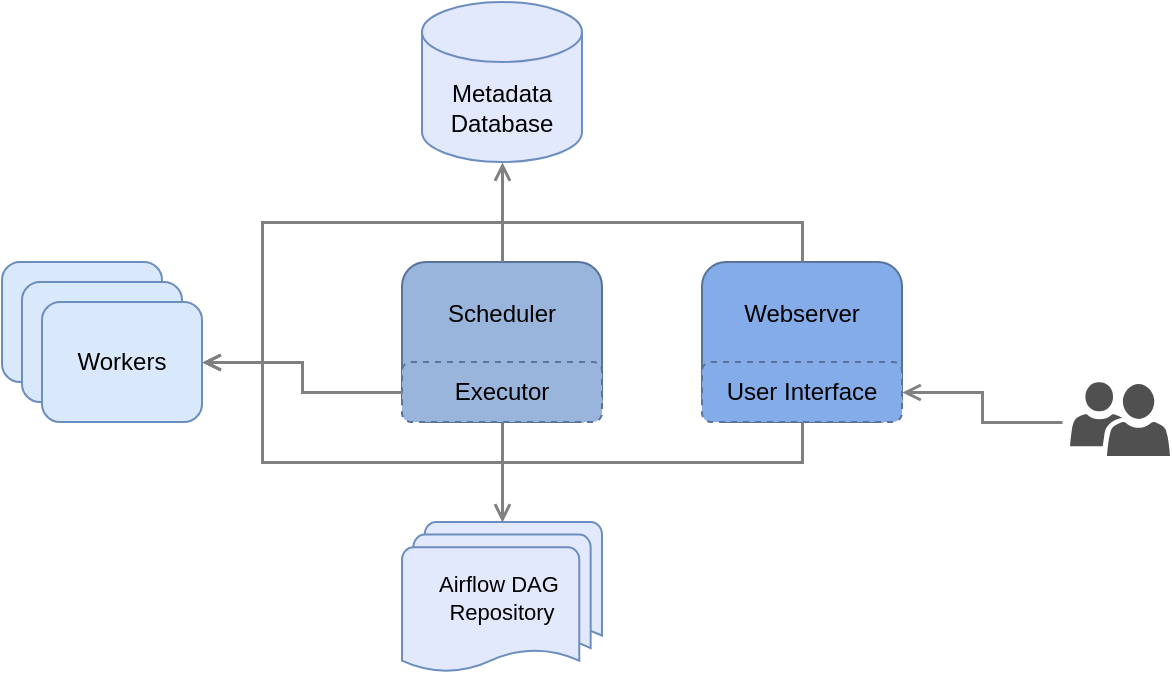 <mxfile version="20.8.16" type="device"><diagram name="Seite-1" id="etC2ij1LnTKjosMqtqcl"><mxGraphModel dx="676" dy="499" grid="1" gridSize="10" guides="1" tooltips="1" connect="1" arrows="1" fold="1" page="1" pageScale="1" pageWidth="827" pageHeight="1169" math="0" shadow="0"><root><mxCell id="0"/><mxCell id="1" parent="0"/><mxCell id="8Vieekj4oiKSKP4b_cnB-4" value="Scheduler&lt;br&gt;&lt;br&gt;&lt;br&gt;" style="rounded=1;whiteSpace=wrap;html=1;fillColor=#9ab5db;strokeColor=#58749C;gradientColor=none;" parent="1" vertex="1"><mxGeometry x="320" y="160" width="100" height="80" as="geometry"/></mxCell><mxCell id="8Vieekj4oiKSKP4b_cnB-5" value="Workers" style="rounded=1;whiteSpace=wrap;html=1;fillColor=#DAE8FC;strokeColor=#6c8ebf;" parent="1" vertex="1"><mxGeometry x="120" y="160" width="80" height="60" as="geometry"/></mxCell><mxCell id="awxdDmE_7FYonekSYGgq-1" value="Metadata&lt;br&gt;Database" style="shape=cylinder3;whiteSpace=wrap;html=1;boundedLbl=1;backgroundOutline=1;size=15;fillColor=#e3e9fc;strokeColor=#6c8ebf;" vertex="1" parent="1"><mxGeometry x="330" y="30" width="80" height="80" as="geometry"/></mxCell><mxCell id="awxdDmE_7FYonekSYGgq-4" value="Workers" style="rounded=1;whiteSpace=wrap;html=1;fillColor=#DAE8FC;strokeColor=#6c8ebf;" vertex="1" parent="1"><mxGeometry x="130" y="170" width="80" height="60" as="geometry"/></mxCell><mxCell id="awxdDmE_7FYonekSYGgq-5" value="Workers" style="rounded=1;whiteSpace=wrap;html=1;fillColor=#DAE8FC;strokeColor=#6c8ebf;" vertex="1" parent="1"><mxGeometry x="140" y="180" width="80" height="60" as="geometry"/></mxCell><mxCell id="awxdDmE_7FYonekSYGgq-6" value="Executor" style="rounded=1;whiteSpace=wrap;html=1;fillColor=#9ab5db;strokeColor=#58749C;gradientColor=none;dashed=1;" vertex="1" parent="1"><mxGeometry x="320" y="210" width="100" height="30" as="geometry"/></mxCell><UserObject label="Airflow DAG&amp;nbsp;&lt;br&gt;Repository" lucidchartObjectId="-t-istwsYrIl" id="awxdDmE_7FYonekSYGgq-10"><mxCell style="html=1;whiteSpace=wrap;shape=mxgraph.flowchart.multi-document;fontSize=11;spacing=3;strokeOpacity=100;rounded=1;absoluteArcSize=1;arcSize=6;fillColor=#e3e9fc;strokeColor=#6c8ebf;" vertex="1" zOrder="118" parent="1"><mxGeometry x="320" y="290" width="100" height="76" as="geometry"/></mxCell></UserObject><mxCell id="awxdDmE_7FYonekSYGgq-16" style="edgeStyle=orthogonalEdgeStyle;rounded=0;orthogonalLoop=1;jettySize=auto;html=1;startArrow=none;startFill=0;endArrow=open;endFill=0;strokeColor=#808080;strokeWidth=1.5;entryX=1;entryY=0.5;entryDx=0;entryDy=0;exitX=0;exitY=0.5;exitDx=0;exitDy=0;" edge="1" parent="1" source="awxdDmE_7FYonekSYGgq-6" target="awxdDmE_7FYonekSYGgq-5"><mxGeometry relative="1" as="geometry"><Array as="points"><mxPoint x="270" y="225"/><mxPoint x="270" y="210"/></Array><mxPoint x="240" y="260" as="sourcePoint"/><mxPoint x="575" y="40" as="targetPoint"/></mxGeometry></mxCell><mxCell id="awxdDmE_7FYonekSYGgq-18" style="edgeStyle=orthogonalEdgeStyle;rounded=0;orthogonalLoop=1;jettySize=auto;html=1;startArrow=none;startFill=0;endArrow=open;endFill=0;strokeColor=#808080;strokeWidth=1.5;entryX=0.5;entryY=0;entryDx=0;entryDy=0;exitX=0.5;exitY=1;exitDx=0;exitDy=0;entryPerimeter=0;" edge="1" parent="1" source="awxdDmE_7FYonekSYGgq-6" target="awxdDmE_7FYonekSYGgq-10"><mxGeometry relative="1" as="geometry"><Array as="points"><mxPoint x="370" y="250"/><mxPoint x="370" y="250"/></Array><mxPoint x="330" y="235" as="sourcePoint"/><mxPoint x="230" y="220" as="targetPoint"/></mxGeometry></mxCell><mxCell id="awxdDmE_7FYonekSYGgq-19" style="edgeStyle=orthogonalEdgeStyle;rounded=0;orthogonalLoop=1;jettySize=auto;html=1;startArrow=none;startFill=0;endArrow=open;endFill=0;strokeColor=#808080;strokeWidth=1.5;entryX=0.5;entryY=1;entryDx=0;entryDy=0;exitX=0.5;exitY=0;exitDx=0;exitDy=0;entryPerimeter=0;" edge="1" parent="1" source="8Vieekj4oiKSKP4b_cnB-4" target="awxdDmE_7FYonekSYGgq-1"><mxGeometry relative="1" as="geometry"><Array as="points"><mxPoint x="370" y="140"/><mxPoint x="370" y="140"/></Array><mxPoint x="380" y="250" as="sourcePoint"/><mxPoint x="380" y="330" as="targetPoint"/></mxGeometry></mxCell><mxCell id="8Vieekj4oiKSKP4b_cnB-6" value="Webserver&lt;br&gt;&lt;br&gt;&lt;br&gt;" style="rounded=1;whiteSpace=wrap;html=1;fillColor=#83ACE8;strokeColor=#59739c;" parent="1" vertex="1"><mxGeometry x="470" y="160" width="100" height="80" as="geometry"/></mxCell><mxCell id="awxdDmE_7FYonekSYGgq-21" value="User Interface" style="rounded=1;whiteSpace=wrap;html=1;fillColor=#83ACE8;strokeColor=#59739c;dashed=1;" vertex="1" parent="1"><mxGeometry x="470" y="210" width="100" height="30" as="geometry"/></mxCell><mxCell id="awxdDmE_7FYonekSYGgq-23" style="edgeStyle=orthogonalEdgeStyle;rounded=0;orthogonalLoop=1;jettySize=auto;html=1;startArrow=none;startFill=0;endArrow=open;endFill=0;strokeColor=#808080;strokeWidth=1.5;exitX=0.5;exitY=0;exitDx=0;exitDy=0;entryX=1;entryY=0.5;entryDx=0;entryDy=0;" edge="1" parent="1" source="8Vieekj4oiKSKP4b_cnB-6" target="awxdDmE_7FYonekSYGgq-5"><mxGeometry relative="1" as="geometry"><Array as="points"><mxPoint x="520" y="140"/><mxPoint x="250" y="140"/><mxPoint x="250" y="210"/></Array><mxPoint x="380" y="170" as="sourcePoint"/><mxPoint x="250" y="140" as="targetPoint"/></mxGeometry></mxCell><mxCell id="awxdDmE_7FYonekSYGgq-24" style="edgeStyle=orthogonalEdgeStyle;rounded=0;orthogonalLoop=1;jettySize=auto;html=1;startArrow=none;startFill=0;endArrow=open;endFill=0;strokeColor=#808080;strokeWidth=1.5;" edge="1" parent="1"><mxGeometry relative="1" as="geometry"><Array as="points"><mxPoint x="520" y="240"/><mxPoint x="520" y="260"/><mxPoint x="250" y="260"/><mxPoint x="250" y="210"/></Array><mxPoint x="520" y="240" as="sourcePoint"/><mxPoint x="220" y="210" as="targetPoint"/></mxGeometry></mxCell><mxCell id="awxdDmE_7FYonekSYGgq-25" value="" style="sketch=0;pointerEvents=1;shadow=0;dashed=0;html=1;strokeColor=none;labelPosition=center;verticalLabelPosition=bottom;verticalAlign=top;align=center;fillColor=#505050;shape=mxgraph.mscae.intune.user_group" vertex="1" parent="1"><mxGeometry x="654" y="220" width="50" height="37" as="geometry"/></mxCell><mxCell id="awxdDmE_7FYonekSYGgq-26" style="edgeStyle=orthogonalEdgeStyle;rounded=0;orthogonalLoop=1;jettySize=auto;html=1;startArrow=none;startFill=0;endArrow=open;endFill=0;strokeColor=#808080;strokeWidth=1.5;entryX=1;entryY=0.5;entryDx=0;entryDy=0;" edge="1" parent="1" target="awxdDmE_7FYonekSYGgq-21"><mxGeometry relative="1" as="geometry"><Array as="points"><mxPoint x="610" y="240"/><mxPoint x="610" y="225"/></Array><mxPoint x="650" y="240" as="sourcePoint"/><mxPoint x="380" y="300" as="targetPoint"/></mxGeometry></mxCell></root></mxGraphModel></diagram></mxfile>